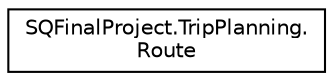 digraph "Graphical Class Hierarchy"
{
 // LATEX_PDF_SIZE
  edge [fontname="Helvetica",fontsize="10",labelfontname="Helvetica",labelfontsize="10"];
  node [fontname="Helvetica",fontsize="10",shape=record];
  rankdir="LR";
  Node0 [label="SQFinalProject.TripPlanning.\lRoute",height=0.2,width=0.4,color="black", fillcolor="white", style="filled",URL="$class_s_q_final_project_1_1_trip_planning_1_1_route.html",tooltip=" "];
}

